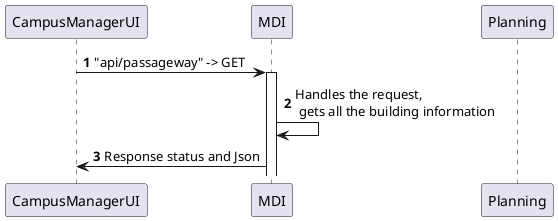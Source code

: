 @startuml
'https://plantuml.com/sequence-diagram

autonumber

CampusManagerUI -> MDI: "api/passageway" -> GET
activate MDI
MDI -> MDI: Handles the request,\n gets all the building information
CampusManagerUI <- MDI: Response status and Json
participant  Planning




@enduml
